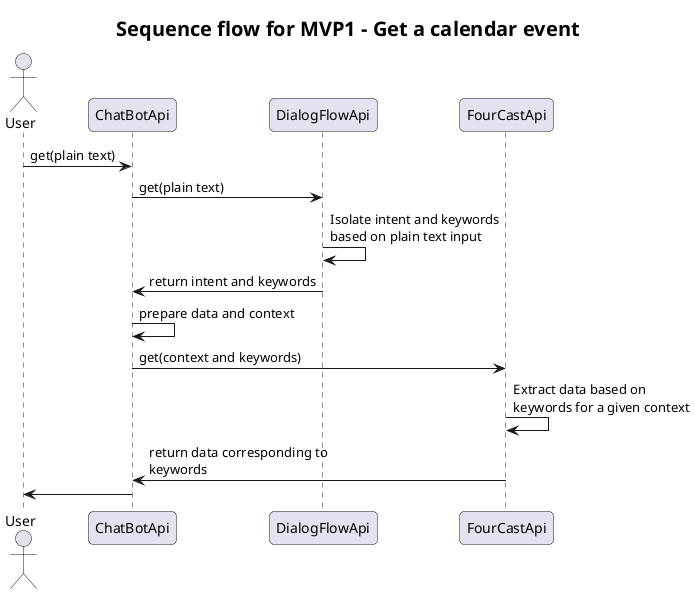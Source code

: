 @startuml

skinparam roundcorner 10
skinparam maxmessagesize 180

title <b><font size="20">Sequence flow for MVP1 - Get a calendar event</font></b>

actor User
participant ChatBotApi
participant DialogFlowApi
participant FourCastApi

User -> ChatBotApi: get(plain text)
ChatBotApi -> DialogFlowApi: get(plain text)
DialogFlowApi -> DialogFlowApi: Isolate intent and keywords based on plain text input
DialogFlowApi -> ChatBotApi: return intent and keywords
ChatBotApi -> ChatBotApi: prepare data and context
ChatBotApi -> FourCastApi: get(context and keywords)
FourCastApi -> FourCastApi: Extract data based on keywords for a given context
FourCastApi -> ChatBotApi: return data corresponding to keywords
ChatBotApi -> User

@enduml